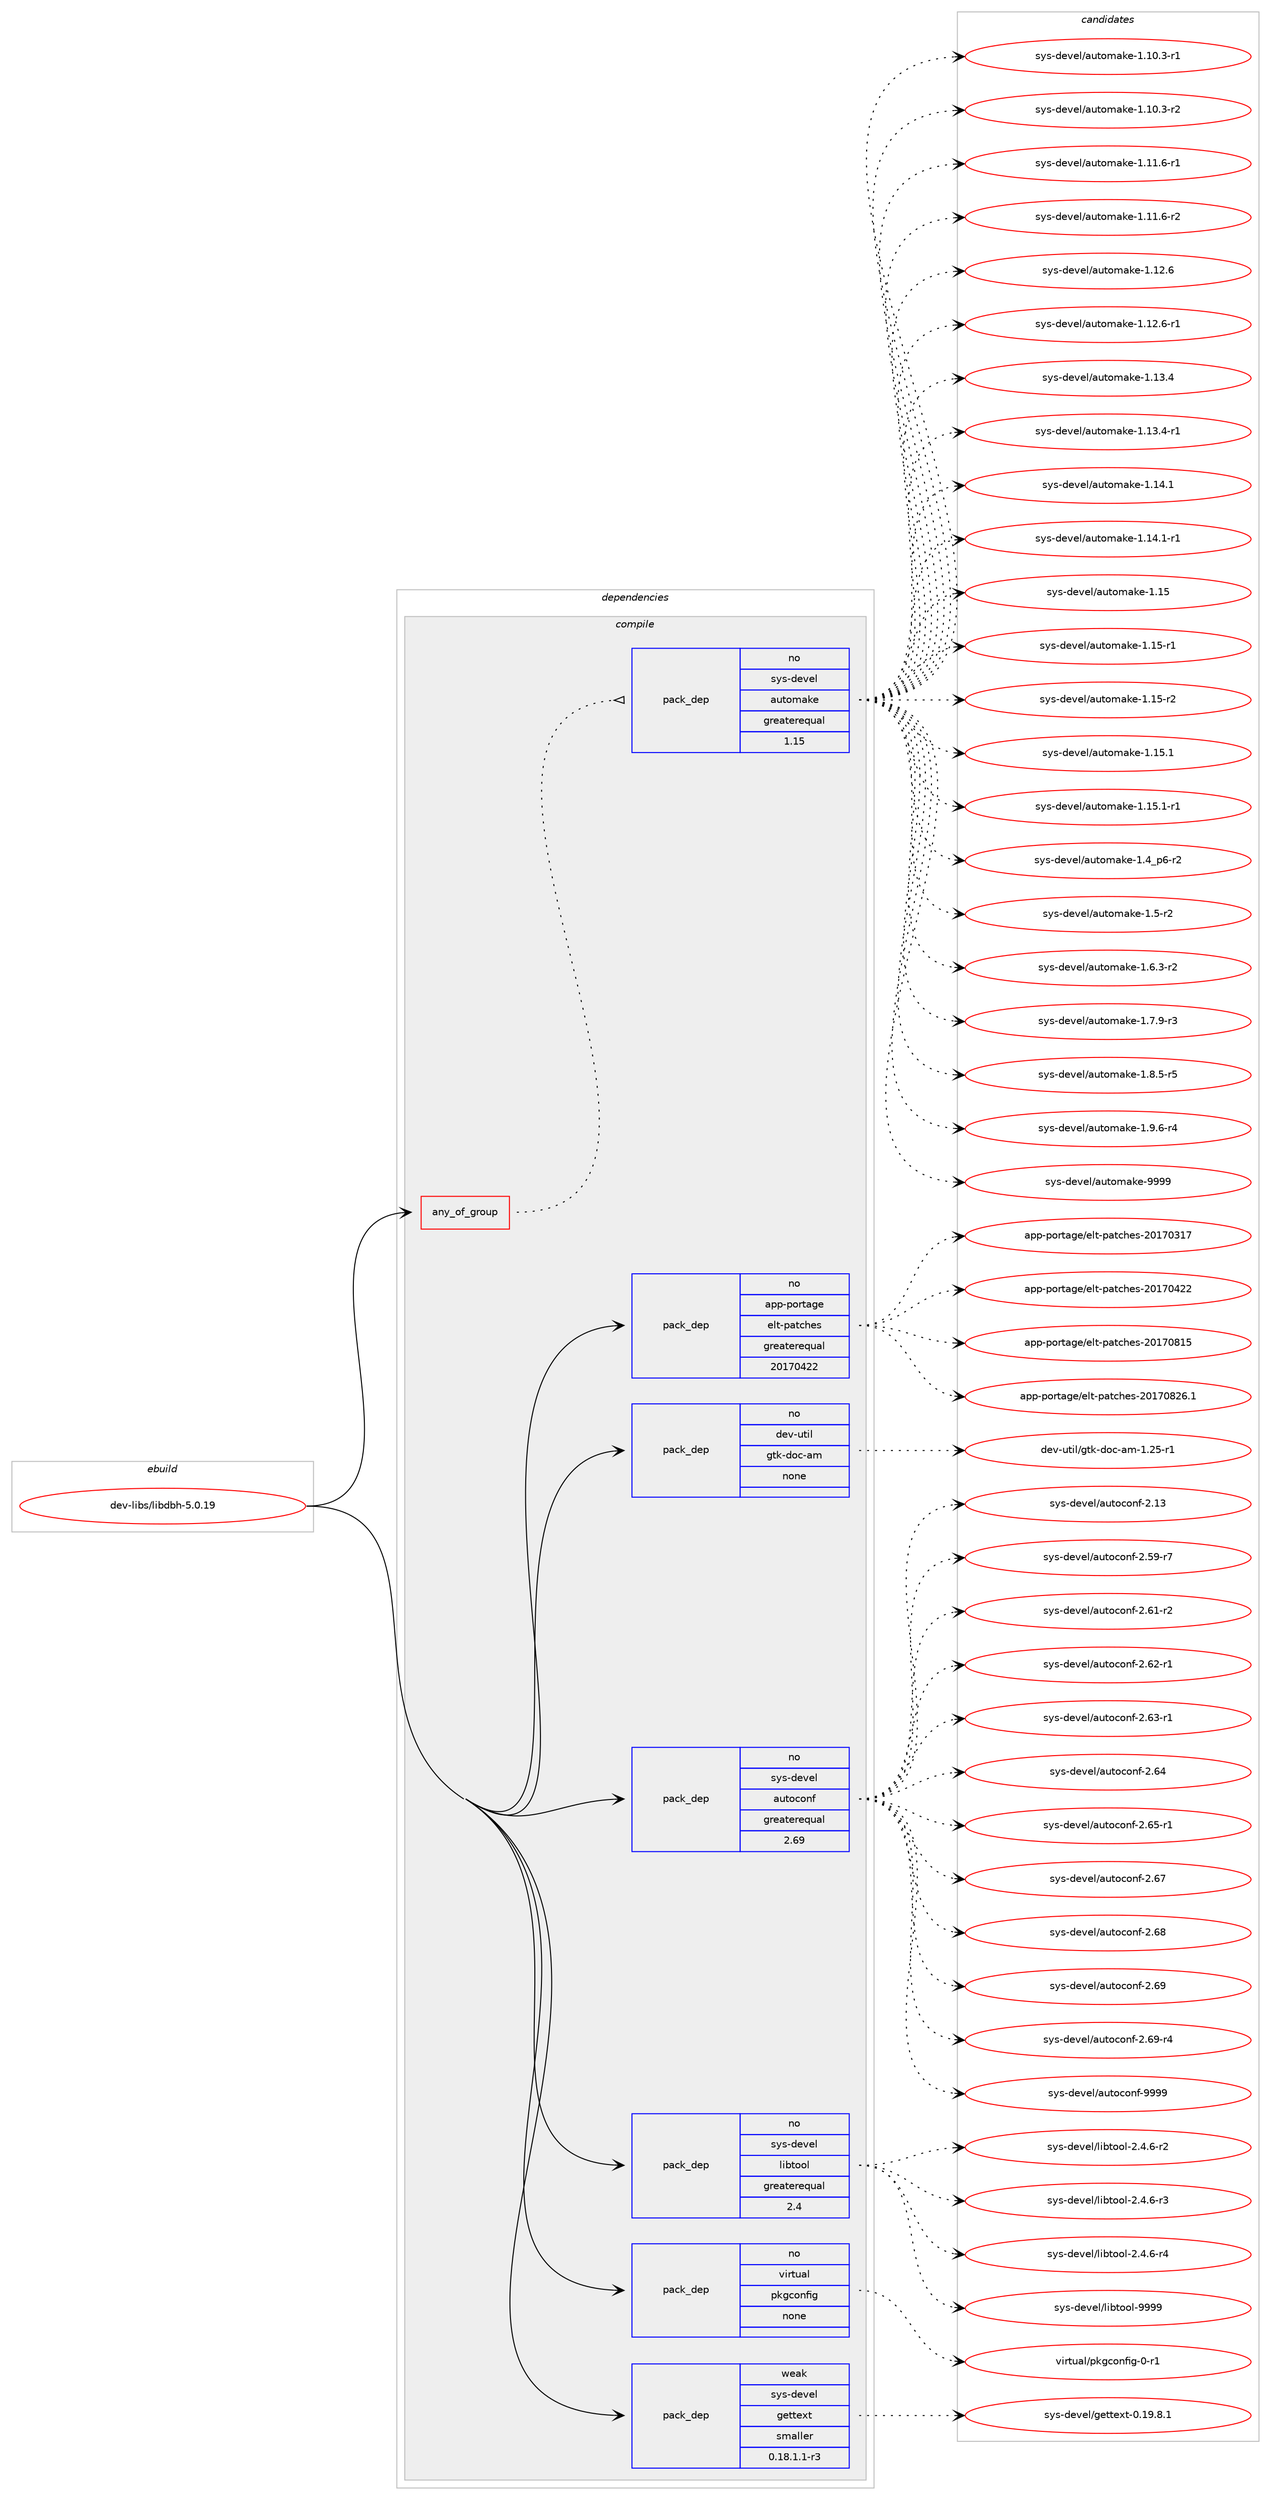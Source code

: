 digraph prolog {

# *************
# Graph options
# *************

newrank=true;
concentrate=true;
compound=true;
graph [rankdir=LR,fontname=Helvetica,fontsize=10,ranksep=1.5];#, ranksep=2.5, nodesep=0.2];
edge  [arrowhead=vee];
node  [fontname=Helvetica,fontsize=10];

# **********
# The ebuild
# **********

subgraph cluster_leftcol {
color=gray;
rank=same;
label=<<i>ebuild</i>>;
id [label="dev-libs/libdbh-5.0.19", color=red, width=4, href="../dev-libs/libdbh-5.0.19.svg"];
}

# ****************
# The dependencies
# ****************

subgraph cluster_midcol {
color=gray;
label=<<i>dependencies</i>>;
subgraph cluster_compile {
fillcolor="#eeeeee";
style=filled;
label=<<i>compile</i>>;
subgraph any3328 {
dependency114488 [label=<<TABLE BORDER="0" CELLBORDER="1" CELLSPACING="0" CELLPADDING="4"><TR><TD CELLPADDING="10">any_of_group</TD></TR></TABLE>>, shape=none, color=red];subgraph pack86350 {
dependency114489 [label=<<TABLE BORDER="0" CELLBORDER="1" CELLSPACING="0" CELLPADDING="4" WIDTH="220"><TR><TD ROWSPAN="6" CELLPADDING="30">pack_dep</TD></TR><TR><TD WIDTH="110">no</TD></TR><TR><TD>sys-devel</TD></TR><TR><TD>automake</TD></TR><TR><TD>greaterequal</TD></TR><TR><TD>1.15</TD></TR></TABLE>>, shape=none, color=blue];
}
dependency114488:e -> dependency114489:w [weight=20,style="dotted",arrowhead="oinv"];
}
id:e -> dependency114488:w [weight=20,style="solid",arrowhead="vee"];
subgraph pack86351 {
dependency114490 [label=<<TABLE BORDER="0" CELLBORDER="1" CELLSPACING="0" CELLPADDING="4" WIDTH="220"><TR><TD ROWSPAN="6" CELLPADDING="30">pack_dep</TD></TR><TR><TD WIDTH="110">no</TD></TR><TR><TD>app-portage</TD></TR><TR><TD>elt-patches</TD></TR><TR><TD>greaterequal</TD></TR><TR><TD>20170422</TD></TR></TABLE>>, shape=none, color=blue];
}
id:e -> dependency114490:w [weight=20,style="solid",arrowhead="vee"];
subgraph pack86352 {
dependency114491 [label=<<TABLE BORDER="0" CELLBORDER="1" CELLSPACING="0" CELLPADDING="4" WIDTH="220"><TR><TD ROWSPAN="6" CELLPADDING="30">pack_dep</TD></TR><TR><TD WIDTH="110">no</TD></TR><TR><TD>dev-util</TD></TR><TR><TD>gtk-doc-am</TD></TR><TR><TD>none</TD></TR><TR><TD></TD></TR></TABLE>>, shape=none, color=blue];
}
id:e -> dependency114491:w [weight=20,style="solid",arrowhead="vee"];
subgraph pack86353 {
dependency114492 [label=<<TABLE BORDER="0" CELLBORDER="1" CELLSPACING="0" CELLPADDING="4" WIDTH="220"><TR><TD ROWSPAN="6" CELLPADDING="30">pack_dep</TD></TR><TR><TD WIDTH="110">no</TD></TR><TR><TD>sys-devel</TD></TR><TR><TD>autoconf</TD></TR><TR><TD>greaterequal</TD></TR><TR><TD>2.69</TD></TR></TABLE>>, shape=none, color=blue];
}
id:e -> dependency114492:w [weight=20,style="solid",arrowhead="vee"];
subgraph pack86354 {
dependency114493 [label=<<TABLE BORDER="0" CELLBORDER="1" CELLSPACING="0" CELLPADDING="4" WIDTH="220"><TR><TD ROWSPAN="6" CELLPADDING="30">pack_dep</TD></TR><TR><TD WIDTH="110">no</TD></TR><TR><TD>sys-devel</TD></TR><TR><TD>libtool</TD></TR><TR><TD>greaterequal</TD></TR><TR><TD>2.4</TD></TR></TABLE>>, shape=none, color=blue];
}
id:e -> dependency114493:w [weight=20,style="solid",arrowhead="vee"];
subgraph pack86355 {
dependency114494 [label=<<TABLE BORDER="0" CELLBORDER="1" CELLSPACING="0" CELLPADDING="4" WIDTH="220"><TR><TD ROWSPAN="6" CELLPADDING="30">pack_dep</TD></TR><TR><TD WIDTH="110">no</TD></TR><TR><TD>virtual</TD></TR><TR><TD>pkgconfig</TD></TR><TR><TD>none</TD></TR><TR><TD></TD></TR></TABLE>>, shape=none, color=blue];
}
id:e -> dependency114494:w [weight=20,style="solid",arrowhead="vee"];
subgraph pack86356 {
dependency114495 [label=<<TABLE BORDER="0" CELLBORDER="1" CELLSPACING="0" CELLPADDING="4" WIDTH="220"><TR><TD ROWSPAN="6" CELLPADDING="30">pack_dep</TD></TR><TR><TD WIDTH="110">weak</TD></TR><TR><TD>sys-devel</TD></TR><TR><TD>gettext</TD></TR><TR><TD>smaller</TD></TR><TR><TD>0.18.1.1-r3</TD></TR></TABLE>>, shape=none, color=blue];
}
id:e -> dependency114495:w [weight=20,style="solid",arrowhead="vee"];
}
subgraph cluster_compileandrun {
fillcolor="#eeeeee";
style=filled;
label=<<i>compile and run</i>>;
}
subgraph cluster_run {
fillcolor="#eeeeee";
style=filled;
label=<<i>run</i>>;
}
}

# **************
# The candidates
# **************

subgraph cluster_choices {
rank=same;
color=gray;
label=<<i>candidates</i>>;

subgraph choice86350 {
color=black;
nodesep=1;
choice11512111545100101118101108479711711611110997107101454946494846514511449 [label="sys-devel/automake-1.10.3-r1", color=red, width=4,href="../sys-devel/automake-1.10.3-r1.svg"];
choice11512111545100101118101108479711711611110997107101454946494846514511450 [label="sys-devel/automake-1.10.3-r2", color=red, width=4,href="../sys-devel/automake-1.10.3-r2.svg"];
choice11512111545100101118101108479711711611110997107101454946494946544511449 [label="sys-devel/automake-1.11.6-r1", color=red, width=4,href="../sys-devel/automake-1.11.6-r1.svg"];
choice11512111545100101118101108479711711611110997107101454946494946544511450 [label="sys-devel/automake-1.11.6-r2", color=red, width=4,href="../sys-devel/automake-1.11.6-r2.svg"];
choice1151211154510010111810110847971171161111099710710145494649504654 [label="sys-devel/automake-1.12.6", color=red, width=4,href="../sys-devel/automake-1.12.6.svg"];
choice11512111545100101118101108479711711611110997107101454946495046544511449 [label="sys-devel/automake-1.12.6-r1", color=red, width=4,href="../sys-devel/automake-1.12.6-r1.svg"];
choice1151211154510010111810110847971171161111099710710145494649514652 [label="sys-devel/automake-1.13.4", color=red, width=4,href="../sys-devel/automake-1.13.4.svg"];
choice11512111545100101118101108479711711611110997107101454946495146524511449 [label="sys-devel/automake-1.13.4-r1", color=red, width=4,href="../sys-devel/automake-1.13.4-r1.svg"];
choice1151211154510010111810110847971171161111099710710145494649524649 [label="sys-devel/automake-1.14.1", color=red, width=4,href="../sys-devel/automake-1.14.1.svg"];
choice11512111545100101118101108479711711611110997107101454946495246494511449 [label="sys-devel/automake-1.14.1-r1", color=red, width=4,href="../sys-devel/automake-1.14.1-r1.svg"];
choice115121115451001011181011084797117116111109971071014549464953 [label="sys-devel/automake-1.15", color=red, width=4,href="../sys-devel/automake-1.15.svg"];
choice1151211154510010111810110847971171161111099710710145494649534511449 [label="sys-devel/automake-1.15-r1", color=red, width=4,href="../sys-devel/automake-1.15-r1.svg"];
choice1151211154510010111810110847971171161111099710710145494649534511450 [label="sys-devel/automake-1.15-r2", color=red, width=4,href="../sys-devel/automake-1.15-r2.svg"];
choice1151211154510010111810110847971171161111099710710145494649534649 [label="sys-devel/automake-1.15.1", color=red, width=4,href="../sys-devel/automake-1.15.1.svg"];
choice11512111545100101118101108479711711611110997107101454946495346494511449 [label="sys-devel/automake-1.15.1-r1", color=red, width=4,href="../sys-devel/automake-1.15.1-r1.svg"];
choice115121115451001011181011084797117116111109971071014549465295112544511450 [label="sys-devel/automake-1.4_p6-r2", color=red, width=4,href="../sys-devel/automake-1.4_p6-r2.svg"];
choice11512111545100101118101108479711711611110997107101454946534511450 [label="sys-devel/automake-1.5-r2", color=red, width=4,href="../sys-devel/automake-1.5-r2.svg"];
choice115121115451001011181011084797117116111109971071014549465446514511450 [label="sys-devel/automake-1.6.3-r2", color=red, width=4,href="../sys-devel/automake-1.6.3-r2.svg"];
choice115121115451001011181011084797117116111109971071014549465546574511451 [label="sys-devel/automake-1.7.9-r3", color=red, width=4,href="../sys-devel/automake-1.7.9-r3.svg"];
choice115121115451001011181011084797117116111109971071014549465646534511453 [label="sys-devel/automake-1.8.5-r5", color=red, width=4,href="../sys-devel/automake-1.8.5-r5.svg"];
choice115121115451001011181011084797117116111109971071014549465746544511452 [label="sys-devel/automake-1.9.6-r4", color=red, width=4,href="../sys-devel/automake-1.9.6-r4.svg"];
choice115121115451001011181011084797117116111109971071014557575757 [label="sys-devel/automake-9999", color=red, width=4,href="../sys-devel/automake-9999.svg"];
dependency114489:e -> choice11512111545100101118101108479711711611110997107101454946494846514511449:w [style=dotted,weight="100"];
dependency114489:e -> choice11512111545100101118101108479711711611110997107101454946494846514511450:w [style=dotted,weight="100"];
dependency114489:e -> choice11512111545100101118101108479711711611110997107101454946494946544511449:w [style=dotted,weight="100"];
dependency114489:e -> choice11512111545100101118101108479711711611110997107101454946494946544511450:w [style=dotted,weight="100"];
dependency114489:e -> choice1151211154510010111810110847971171161111099710710145494649504654:w [style=dotted,weight="100"];
dependency114489:e -> choice11512111545100101118101108479711711611110997107101454946495046544511449:w [style=dotted,weight="100"];
dependency114489:e -> choice1151211154510010111810110847971171161111099710710145494649514652:w [style=dotted,weight="100"];
dependency114489:e -> choice11512111545100101118101108479711711611110997107101454946495146524511449:w [style=dotted,weight="100"];
dependency114489:e -> choice1151211154510010111810110847971171161111099710710145494649524649:w [style=dotted,weight="100"];
dependency114489:e -> choice11512111545100101118101108479711711611110997107101454946495246494511449:w [style=dotted,weight="100"];
dependency114489:e -> choice115121115451001011181011084797117116111109971071014549464953:w [style=dotted,weight="100"];
dependency114489:e -> choice1151211154510010111810110847971171161111099710710145494649534511449:w [style=dotted,weight="100"];
dependency114489:e -> choice1151211154510010111810110847971171161111099710710145494649534511450:w [style=dotted,weight="100"];
dependency114489:e -> choice1151211154510010111810110847971171161111099710710145494649534649:w [style=dotted,weight="100"];
dependency114489:e -> choice11512111545100101118101108479711711611110997107101454946495346494511449:w [style=dotted,weight="100"];
dependency114489:e -> choice115121115451001011181011084797117116111109971071014549465295112544511450:w [style=dotted,weight="100"];
dependency114489:e -> choice11512111545100101118101108479711711611110997107101454946534511450:w [style=dotted,weight="100"];
dependency114489:e -> choice115121115451001011181011084797117116111109971071014549465446514511450:w [style=dotted,weight="100"];
dependency114489:e -> choice115121115451001011181011084797117116111109971071014549465546574511451:w [style=dotted,weight="100"];
dependency114489:e -> choice115121115451001011181011084797117116111109971071014549465646534511453:w [style=dotted,weight="100"];
dependency114489:e -> choice115121115451001011181011084797117116111109971071014549465746544511452:w [style=dotted,weight="100"];
dependency114489:e -> choice115121115451001011181011084797117116111109971071014557575757:w [style=dotted,weight="100"];
}
subgraph choice86351 {
color=black;
nodesep=1;
choice97112112451121111141169710310147101108116451129711699104101115455048495548514955 [label="app-portage/elt-patches-20170317", color=red, width=4,href="../app-portage/elt-patches-20170317.svg"];
choice97112112451121111141169710310147101108116451129711699104101115455048495548525050 [label="app-portage/elt-patches-20170422", color=red, width=4,href="../app-portage/elt-patches-20170422.svg"];
choice97112112451121111141169710310147101108116451129711699104101115455048495548564953 [label="app-portage/elt-patches-20170815", color=red, width=4,href="../app-portage/elt-patches-20170815.svg"];
choice971121124511211111411697103101471011081164511297116991041011154550484955485650544649 [label="app-portage/elt-patches-20170826.1", color=red, width=4,href="../app-portage/elt-patches-20170826.1.svg"];
dependency114490:e -> choice97112112451121111141169710310147101108116451129711699104101115455048495548514955:w [style=dotted,weight="100"];
dependency114490:e -> choice97112112451121111141169710310147101108116451129711699104101115455048495548525050:w [style=dotted,weight="100"];
dependency114490:e -> choice97112112451121111141169710310147101108116451129711699104101115455048495548564953:w [style=dotted,weight="100"];
dependency114490:e -> choice971121124511211111411697103101471011081164511297116991041011154550484955485650544649:w [style=dotted,weight="100"];
}
subgraph choice86352 {
color=black;
nodesep=1;
choice10010111845117116105108471031161074510011199459710945494650534511449 [label="dev-util/gtk-doc-am-1.25-r1", color=red, width=4,href="../dev-util/gtk-doc-am-1.25-r1.svg"];
dependency114491:e -> choice10010111845117116105108471031161074510011199459710945494650534511449:w [style=dotted,weight="100"];
}
subgraph choice86353 {
color=black;
nodesep=1;
choice115121115451001011181011084797117116111991111101024550464951 [label="sys-devel/autoconf-2.13", color=red, width=4,href="../sys-devel/autoconf-2.13.svg"];
choice1151211154510010111810110847971171161119911111010245504653574511455 [label="sys-devel/autoconf-2.59-r7", color=red, width=4,href="../sys-devel/autoconf-2.59-r7.svg"];
choice1151211154510010111810110847971171161119911111010245504654494511450 [label="sys-devel/autoconf-2.61-r2", color=red, width=4,href="../sys-devel/autoconf-2.61-r2.svg"];
choice1151211154510010111810110847971171161119911111010245504654504511449 [label="sys-devel/autoconf-2.62-r1", color=red, width=4,href="../sys-devel/autoconf-2.62-r1.svg"];
choice1151211154510010111810110847971171161119911111010245504654514511449 [label="sys-devel/autoconf-2.63-r1", color=red, width=4,href="../sys-devel/autoconf-2.63-r1.svg"];
choice115121115451001011181011084797117116111991111101024550465452 [label="sys-devel/autoconf-2.64", color=red, width=4,href="../sys-devel/autoconf-2.64.svg"];
choice1151211154510010111810110847971171161119911111010245504654534511449 [label="sys-devel/autoconf-2.65-r1", color=red, width=4,href="../sys-devel/autoconf-2.65-r1.svg"];
choice115121115451001011181011084797117116111991111101024550465455 [label="sys-devel/autoconf-2.67", color=red, width=4,href="../sys-devel/autoconf-2.67.svg"];
choice115121115451001011181011084797117116111991111101024550465456 [label="sys-devel/autoconf-2.68", color=red, width=4,href="../sys-devel/autoconf-2.68.svg"];
choice115121115451001011181011084797117116111991111101024550465457 [label="sys-devel/autoconf-2.69", color=red, width=4,href="../sys-devel/autoconf-2.69.svg"];
choice1151211154510010111810110847971171161119911111010245504654574511452 [label="sys-devel/autoconf-2.69-r4", color=red, width=4,href="../sys-devel/autoconf-2.69-r4.svg"];
choice115121115451001011181011084797117116111991111101024557575757 [label="sys-devel/autoconf-9999", color=red, width=4,href="../sys-devel/autoconf-9999.svg"];
dependency114492:e -> choice115121115451001011181011084797117116111991111101024550464951:w [style=dotted,weight="100"];
dependency114492:e -> choice1151211154510010111810110847971171161119911111010245504653574511455:w [style=dotted,weight="100"];
dependency114492:e -> choice1151211154510010111810110847971171161119911111010245504654494511450:w [style=dotted,weight="100"];
dependency114492:e -> choice1151211154510010111810110847971171161119911111010245504654504511449:w [style=dotted,weight="100"];
dependency114492:e -> choice1151211154510010111810110847971171161119911111010245504654514511449:w [style=dotted,weight="100"];
dependency114492:e -> choice115121115451001011181011084797117116111991111101024550465452:w [style=dotted,weight="100"];
dependency114492:e -> choice1151211154510010111810110847971171161119911111010245504654534511449:w [style=dotted,weight="100"];
dependency114492:e -> choice115121115451001011181011084797117116111991111101024550465455:w [style=dotted,weight="100"];
dependency114492:e -> choice115121115451001011181011084797117116111991111101024550465456:w [style=dotted,weight="100"];
dependency114492:e -> choice115121115451001011181011084797117116111991111101024550465457:w [style=dotted,weight="100"];
dependency114492:e -> choice1151211154510010111810110847971171161119911111010245504654574511452:w [style=dotted,weight="100"];
dependency114492:e -> choice115121115451001011181011084797117116111991111101024557575757:w [style=dotted,weight="100"];
}
subgraph choice86354 {
color=black;
nodesep=1;
choice1151211154510010111810110847108105981161111111084550465246544511450 [label="sys-devel/libtool-2.4.6-r2", color=red, width=4,href="../sys-devel/libtool-2.4.6-r2.svg"];
choice1151211154510010111810110847108105981161111111084550465246544511451 [label="sys-devel/libtool-2.4.6-r3", color=red, width=4,href="../sys-devel/libtool-2.4.6-r3.svg"];
choice1151211154510010111810110847108105981161111111084550465246544511452 [label="sys-devel/libtool-2.4.6-r4", color=red, width=4,href="../sys-devel/libtool-2.4.6-r4.svg"];
choice1151211154510010111810110847108105981161111111084557575757 [label="sys-devel/libtool-9999", color=red, width=4,href="../sys-devel/libtool-9999.svg"];
dependency114493:e -> choice1151211154510010111810110847108105981161111111084550465246544511450:w [style=dotted,weight="100"];
dependency114493:e -> choice1151211154510010111810110847108105981161111111084550465246544511451:w [style=dotted,weight="100"];
dependency114493:e -> choice1151211154510010111810110847108105981161111111084550465246544511452:w [style=dotted,weight="100"];
dependency114493:e -> choice1151211154510010111810110847108105981161111111084557575757:w [style=dotted,weight="100"];
}
subgraph choice86355 {
color=black;
nodesep=1;
choice11810511411611797108471121071039911111010210510345484511449 [label="virtual/pkgconfig-0-r1", color=red, width=4,href="../virtual/pkgconfig-0-r1.svg"];
dependency114494:e -> choice11810511411611797108471121071039911111010210510345484511449:w [style=dotted,weight="100"];
}
subgraph choice86356 {
color=black;
nodesep=1;
choice1151211154510010111810110847103101116116101120116454846495746564649 [label="sys-devel/gettext-0.19.8.1", color=red, width=4,href="../sys-devel/gettext-0.19.8.1.svg"];
dependency114495:e -> choice1151211154510010111810110847103101116116101120116454846495746564649:w [style=dotted,weight="100"];
}
}

}
